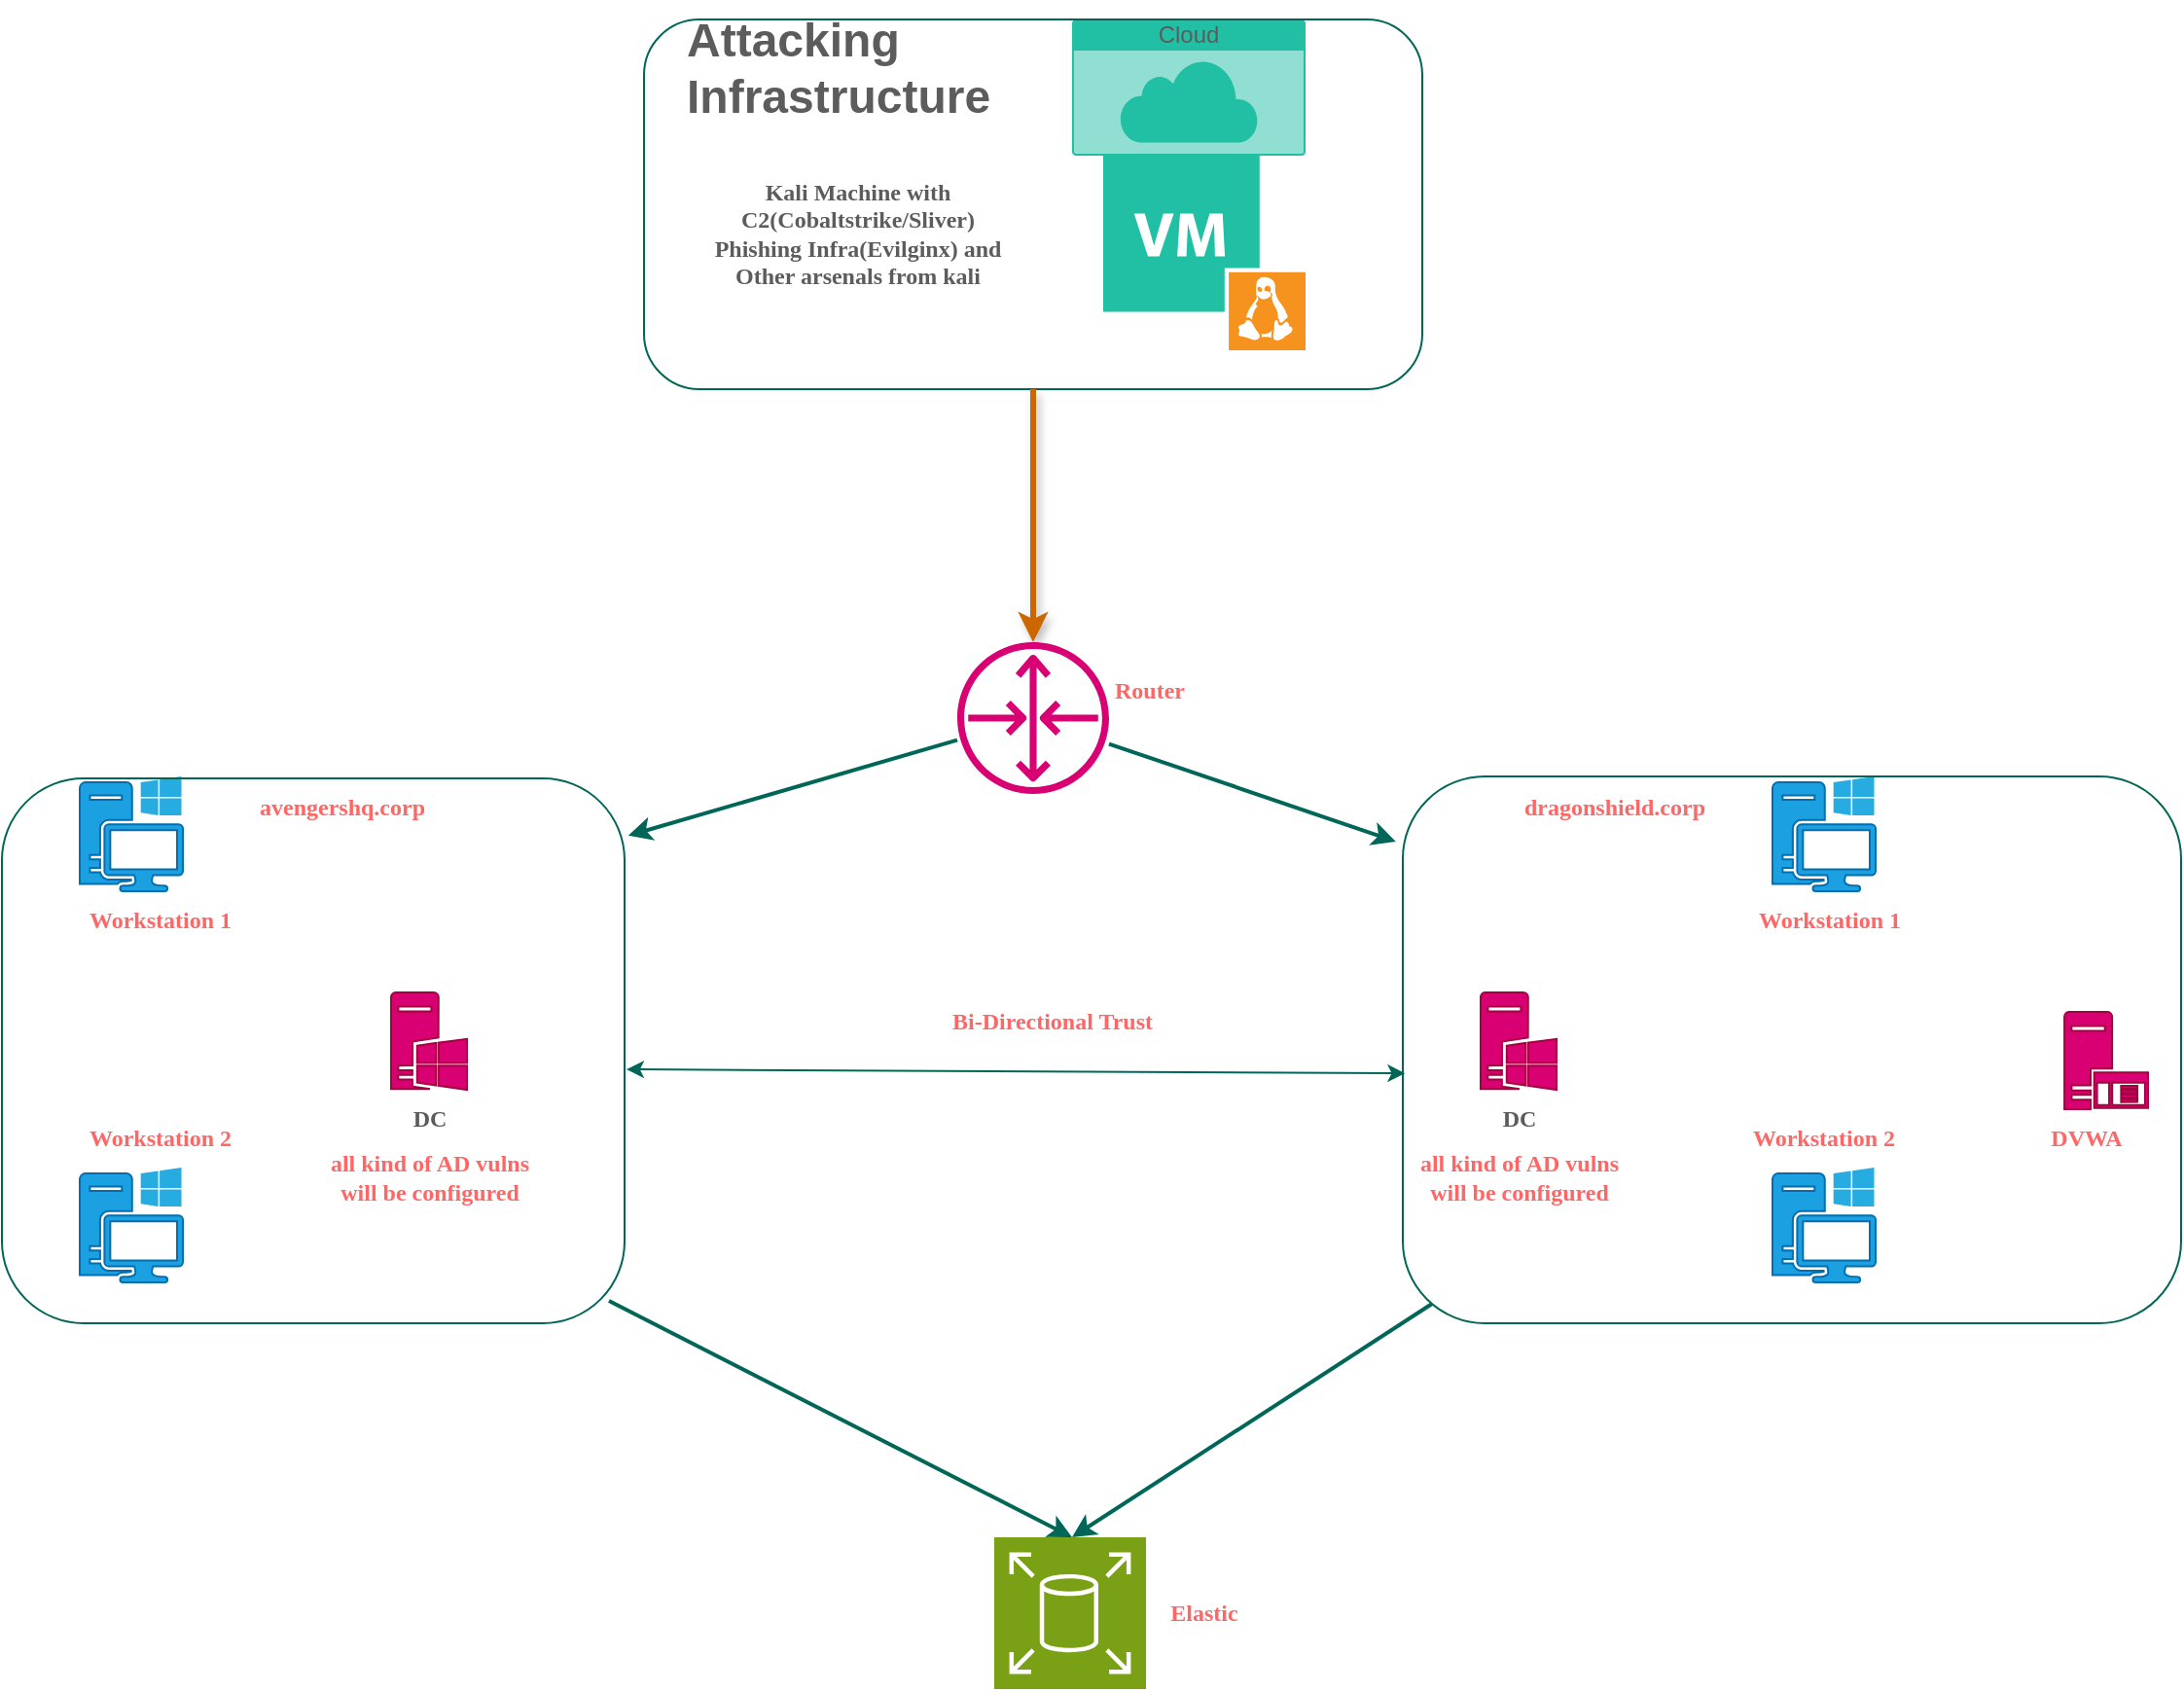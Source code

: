 <mxfile version="26.1.0">
  <diagram name="Page-1" id="hIMzLQnpSyQS0QaI6Of-">
    <mxGraphModel dx="1834" dy="819" grid="1" gridSize="10" guides="1" tooltips="1" connect="1" arrows="1" fold="1" page="0" pageScale="1" pageWidth="850" pageHeight="1400" math="0" shadow="0">
      <root>
        <mxCell id="0" />
        <mxCell id="1" parent="0" />
        <mxCell id="_PqFZ1HzRURmT83oFa9N-1" value="" style="shadow=0;dashed=0;html=1;strokeColor=none;fillColor=#21C0A5;labelPosition=center;verticalLabelPosition=bottom;verticalAlign=top;align=center;outlineConnect=0;shape=mxgraph.veeam.vm_linux;labelBackgroundColor=none;fontColor=#5C5C5C;rounded=1;" parent="1" vertex="1">
          <mxGeometry x="446" y="80" width="104" height="100" as="geometry" />
        </mxCell>
        <mxCell id="_PqFZ1HzRURmT83oFa9N-2" value="Cloud" style="html=1;whiteSpace=wrap;strokeColor=none;fillColor=#21C0A5;labelPosition=center;verticalLabelPosition=middle;verticalAlign=top;align=center;fontSize=12;outlineConnect=0;spacingTop=-6;fontColor=#5C5C5C;sketch=0;shape=mxgraph.sitemap.cloud;labelBackgroundColor=none;rounded=1;" parent="1" vertex="1">
          <mxGeometry x="430" y="10" width="120" height="70" as="geometry" />
        </mxCell>
        <mxCell id="_PqFZ1HzRURmT83oFa9N-3" value="" style="rounded=1;whiteSpace=wrap;html=1;fillColor=none;strokeColor=#006658;labelBackgroundColor=none;fontColor=#5C5C5C;" parent="1" vertex="1">
          <mxGeometry x="210" y="10" width="400" height="190" as="geometry" />
        </mxCell>
        <mxCell id="_PqFZ1HzRURmT83oFa9N-4" value="&lt;h1 style=&quot;margin-top: 0px;&quot;&gt;Attacking&lt;br&gt;Infrastructure&lt;/h1&gt;" style="text;html=1;whiteSpace=wrap;overflow=hidden;rounded=1;fontColor=#5C5C5C;labelBackgroundColor=none;" parent="1" vertex="1">
          <mxGeometry x="230" width="180" height="120" as="geometry" />
        </mxCell>
        <mxCell id="_PqFZ1HzRURmT83oFa9N-5" value="&lt;font face=&quot;Verdana&quot;&gt;&lt;b&gt;Kali Machine with&lt;br&gt;C2(Cobaltstrike/Sliver)&lt;br&gt;Phishing Infra(Evilginx) and&lt;br&gt;Other arsenals from kali&lt;/b&gt;&lt;/font&gt;" style="text;html=1;align=center;verticalAlign=middle;whiteSpace=wrap;rounded=1;labelBackgroundColor=none;fontColor=#5C5C5C;" parent="1" vertex="1">
          <mxGeometry x="240" y="80" width="160" height="80" as="geometry" />
        </mxCell>
        <mxCell id="_PqFZ1HzRURmT83oFa9N-6" value="" style="endArrow=classic;html=1;rounded=1;strokeColor=#CC6600;fontColor=#5C5C5C;fillColor=#21C0A5;exitX=0.5;exitY=1;exitDx=0;exitDy=0;curved=0;strokeWidth=3;shadow=1;" parent="1" source="_PqFZ1HzRURmT83oFa9N-3" edge="1">
          <mxGeometry width="50" height="50" relative="1" as="geometry">
            <mxPoint x="400" y="450" as="sourcePoint" />
            <mxPoint x="410" y="330" as="targetPoint" />
          </mxGeometry>
        </mxCell>
        <mxCell id="_PqFZ1HzRURmT83oFa9N-7" value="" style="sketch=0;outlineConnect=0;fontColor=#ffffff;fillColor=#d80073;strokeColor=#A50040;dashed=0;verticalLabelPosition=bottom;verticalAlign=top;align=center;html=1;fontSize=12;fontStyle=0;aspect=fixed;pointerEvents=1;shape=mxgraph.aws4.router;rounded=1;" parent="1" vertex="1">
          <mxGeometry x="371" y="330" width="78" height="78" as="geometry" />
        </mxCell>
        <mxCell id="_PqFZ1HzRURmT83oFa9N-9" value="" style="sketch=0;aspect=fixed;pointerEvents=1;shadow=0;dashed=0;html=1;strokeColor=#A50040;labelPosition=center;verticalLabelPosition=bottom;verticalAlign=top;align=center;fillColor=#d80073;shape=mxgraph.mscae.enterprise.windows_server;rounded=1;fontColor=#ffffff;" parent="1" vertex="1">
          <mxGeometry x="80" y="510" width="39" height="50" as="geometry" />
        </mxCell>
        <mxCell id="_PqFZ1HzRURmT83oFa9N-10" value="" style="sketch=0;aspect=fixed;pointerEvents=1;shadow=0;dashed=0;html=1;strokeColor=#A50040;labelPosition=center;verticalLabelPosition=bottom;verticalAlign=top;align=center;fillColor=#d80073;shape=mxgraph.mscae.enterprise.windows_server;rounded=1;fontColor=#ffffff;" parent="1" vertex="1">
          <mxGeometry x="640" y="510" width="39" height="50" as="geometry" />
        </mxCell>
        <mxCell id="_PqFZ1HzRURmT83oFa9N-11" value="" style="sketch=0;pointerEvents=1;shadow=0;dashed=0;html=1;strokeColor=#006EAF;fillColor=#1ba1e2;labelPosition=center;verticalLabelPosition=bottom;verticalAlign=top;outlineConnect=0;align=center;shape=mxgraph.office.devices.workstation_pc;rounded=1;fontColor=#ffffff;" parent="1" vertex="1">
          <mxGeometry x="-80" y="600" width="53" height="59" as="geometry" />
        </mxCell>
        <mxCell id="_PqFZ1HzRURmT83oFa9N-12" value="" style="sketch=0;pointerEvents=1;shadow=0;dashed=0;html=1;strokeColor=#006EAF;fillColor=#1ba1e2;labelPosition=center;verticalLabelPosition=bottom;verticalAlign=top;outlineConnect=0;align=center;shape=mxgraph.office.devices.workstation_pc;rounded=1;fontColor=#ffffff;" parent="1" vertex="1">
          <mxGeometry x="-80" y="399" width="53" height="59" as="geometry" />
        </mxCell>
        <mxCell id="_PqFZ1HzRURmT83oFa9N-13" value="" style="sketch=0;pointerEvents=1;shadow=0;dashed=0;html=1;strokeColor=#006EAF;fillColor=#1ba1e2;labelPosition=center;verticalLabelPosition=bottom;verticalAlign=top;outlineConnect=0;align=center;shape=mxgraph.office.devices.workstation_pc;rounded=1;fontColor=#ffffff;" parent="1" vertex="1">
          <mxGeometry x="790" y="399" width="53" height="59" as="geometry" />
        </mxCell>
        <mxCell id="_PqFZ1HzRURmT83oFa9N-14" value="" style="sketch=0;pointerEvents=1;shadow=0;dashed=0;html=1;strokeColor=#006EAF;fillColor=#1ba1e2;labelPosition=center;verticalLabelPosition=bottom;verticalAlign=top;outlineConnect=0;align=center;shape=mxgraph.office.devices.workstation_pc;rounded=1;fontColor=#ffffff;" parent="1" vertex="1">
          <mxGeometry x="790" y="600" width="53" height="59" as="geometry" />
        </mxCell>
        <mxCell id="_PqFZ1HzRURmT83oFa9N-15" value="" style="rounded=1;whiteSpace=wrap;html=1;strokeColor=#006658;fontColor=#5C5C5C;fillColor=none;" parent="1" vertex="1">
          <mxGeometry x="-120" y="400" width="320" height="280" as="geometry" />
        </mxCell>
        <mxCell id="_PqFZ1HzRURmT83oFa9N-16" value="" style="rounded=1;whiteSpace=wrap;html=1;strokeColor=#006658;fontColor=#5C5C5C;fillColor=none;" parent="1" vertex="1">
          <mxGeometry x="600" y="399" width="400" height="281" as="geometry" />
        </mxCell>
        <mxCell id="_PqFZ1HzRURmT83oFa9N-17" value="&lt;font&gt;avengershq.corp&lt;/font&gt;" style="text;html=1;align=center;verticalAlign=middle;whiteSpace=wrap;rounded=0;fontColor=#FF6666;fontStyle=1;fontFamily=Verdana;" parent="1" vertex="1">
          <mxGeometry x="20" y="400" width="70" height="30" as="geometry" />
        </mxCell>
        <mxCell id="_PqFZ1HzRURmT83oFa9N-18" value="&lt;font face=&quot;Verdana&quot;&gt;dragonshield.corp&lt;/font&gt;" style="text;html=1;align=center;verticalAlign=middle;whiteSpace=wrap;rounded=0;fontColor=#FF6666;fontStyle=1" parent="1" vertex="1">
          <mxGeometry x="679" y="400" width="60" height="30" as="geometry" />
        </mxCell>
        <mxCell id="_PqFZ1HzRURmT83oFa9N-19" value="&lt;font face=&quot;Verdana&quot;&gt;DC&lt;/font&gt;" style="text;html=1;align=center;verticalAlign=middle;whiteSpace=wrap;rounded=0;fontColor=#5C5C5C;fontStyle=1" parent="1" vertex="1">
          <mxGeometry x="69.5" y="560" width="60" height="30" as="geometry" />
        </mxCell>
        <mxCell id="_PqFZ1HzRURmT83oFa9N-20" value="&lt;font face=&quot;Verdana&quot;&gt;DC&lt;/font&gt;" style="text;html=1;align=center;verticalAlign=middle;whiteSpace=wrap;rounded=0;fontColor=#5C5C5C;fontStyle=1" parent="1" vertex="1">
          <mxGeometry x="629.5" y="560" width="60" height="30" as="geometry" />
        </mxCell>
        <mxCell id="_PqFZ1HzRURmT83oFa9N-22" value="" style="endArrow=classic;startArrow=classic;html=1;rounded=1;strokeColor=#006658;fontColor=#5C5C5C;fillColor=#21C0A5;exitX=1.003;exitY=0.534;exitDx=0;exitDy=0;exitPerimeter=0;entryX=0.003;entryY=0.543;entryDx=0;entryDy=0;entryPerimeter=0;" parent="1" source="_PqFZ1HzRURmT83oFa9N-15" target="_PqFZ1HzRURmT83oFa9N-16" edge="1">
          <mxGeometry width="50" height="50" relative="1" as="geometry">
            <mxPoint x="370" y="600" as="sourcePoint" />
            <mxPoint x="420" y="550" as="targetPoint" />
          </mxGeometry>
        </mxCell>
        <mxCell id="_PqFZ1HzRURmT83oFa9N-23" value="&lt;font style=&quot;color: rgb(255, 102, 102);&quot; face=&quot;Verdana&quot;&gt;&lt;b&gt;Bi-Directional Trust&lt;/b&gt;&lt;/font&gt;" style="text;html=1;align=center;verticalAlign=middle;whiteSpace=wrap;rounded=0;fontColor=#5C5C5C;" parent="1" vertex="1">
          <mxGeometry x="360" y="510" width="120" height="30" as="geometry" />
        </mxCell>
        <mxCell id="_PqFZ1HzRURmT83oFa9N-25" value="" style="endArrow=classic;html=1;rounded=0;strokeColor=#006658;fontColor=#5C5C5C;fillColor=#21C0A5;entryX=-0.009;entryY=0.119;entryDx=0;entryDy=0;entryPerimeter=0;curved=1;strokeWidth=2;" parent="1" source="_PqFZ1HzRURmT83oFa9N-7" target="_PqFZ1HzRURmT83oFa9N-16" edge="1">
          <mxGeometry width="50" height="50" relative="1" as="geometry">
            <mxPoint x="370" y="520" as="sourcePoint" />
            <mxPoint x="420" y="470" as="targetPoint" />
          </mxGeometry>
        </mxCell>
        <mxCell id="_PqFZ1HzRURmT83oFa9N-26" value="" style="endArrow=classic;html=1;rounded=0;strokeColor=#006658;fontColor=#5C5C5C;fillColor=#21C0A5;entryX=1.006;entryY=0.105;entryDx=0;entryDy=0;entryPerimeter=0;curved=1;strokeWidth=2;" parent="1" source="_PqFZ1HzRURmT83oFa9N-7" target="_PqFZ1HzRURmT83oFa9N-15" edge="1">
          <mxGeometry width="50" height="50" relative="1" as="geometry">
            <mxPoint x="369" y="390" as="sourcePoint" />
            <mxPoint x="484" y="440" as="targetPoint" />
          </mxGeometry>
        </mxCell>
        <mxCell id="_PqFZ1HzRURmT83oFa9N-27" value="&lt;font style=&quot;color: rgb(255, 102, 102);&quot; face=&quot;Verdana&quot;&gt;&lt;b&gt;Router&lt;/b&gt;&lt;/font&gt;" style="text;html=1;align=center;verticalAlign=middle;whiteSpace=wrap;rounded=0;fontColor=#5C5C5C;" parent="1" vertex="1">
          <mxGeometry x="410" y="340" width="120" height="30" as="geometry" />
        </mxCell>
        <mxCell id="_PqFZ1HzRURmT83oFa9N-29" value="&lt;font face=&quot;Verdana&quot; color=&quot;#ff6666&quot;&gt;&lt;b&gt;all kind of AD vulns will be configured&lt;/b&gt;&lt;/font&gt;" style="text;html=1;align=center;verticalAlign=middle;whiteSpace=wrap;rounded=0;fontColor=#5C5C5C;" parent="1" vertex="1">
          <mxGeometry x="39.5" y="590" width="120" height="30" as="geometry" />
        </mxCell>
        <mxCell id="_PqFZ1HzRURmT83oFa9N-30" value="&lt;font face=&quot;Verdana&quot; color=&quot;#ff6666&quot;&gt;&lt;b&gt;all kind of AD vulns will be configured&lt;/b&gt;&lt;/font&gt;" style="text;html=1;align=center;verticalAlign=middle;whiteSpace=wrap;rounded=0;fontColor=#5C5C5C;" parent="1" vertex="1">
          <mxGeometry x="600" y="590" width="120" height="30" as="geometry" />
        </mxCell>
        <mxCell id="_PqFZ1HzRURmT83oFa9N-31" value="&lt;font&gt;Workstation 1&lt;/font&gt;" style="text;html=1;align=center;verticalAlign=middle;whiteSpace=wrap;rounded=0;fontColor=#FF6666;fontStyle=1;fontFamily=Verdana;" parent="1" vertex="1">
          <mxGeometry x="-88.5" y="458" width="98.5" height="30" as="geometry" />
        </mxCell>
        <mxCell id="_PqFZ1HzRURmT83oFa9N-33" value="&lt;font&gt;Workstation 2&lt;/font&gt;" style="text;html=1;align=center;verticalAlign=middle;whiteSpace=wrap;rounded=0;fontColor=#FF6666;fontStyle=1;fontFamily=Verdana;" parent="1" vertex="1">
          <mxGeometry x="-88.5" y="570" width="98.5" height="30" as="geometry" />
        </mxCell>
        <mxCell id="_PqFZ1HzRURmT83oFa9N-34" value="&lt;font&gt;Workstation 1&lt;/font&gt;" style="text;html=1;align=center;verticalAlign=middle;whiteSpace=wrap;rounded=0;fontColor=#FF6666;fontStyle=1;fontFamily=Verdana;" parent="1" vertex="1">
          <mxGeometry x="770" y="458" width="98.5" height="30" as="geometry" />
        </mxCell>
        <mxCell id="_PqFZ1HzRURmT83oFa9N-35" value="&lt;font&gt;Workstation 2&lt;/font&gt;" style="text;html=1;align=center;verticalAlign=middle;whiteSpace=wrap;rounded=0;fontColor=#FF6666;fontStyle=1;fontFamily=Verdana;" parent="1" vertex="1">
          <mxGeometry x="767.25" y="570" width="98.5" height="30" as="geometry" />
        </mxCell>
        <mxCell id="_PqFZ1HzRURmT83oFa9N-36" value="" style="sketch=0;aspect=fixed;pointerEvents=1;shadow=0;dashed=0;html=1;strokeColor=#A50040;labelPosition=center;verticalLabelPosition=bottom;verticalAlign=top;align=center;fillColor=#d80073;shape=mxgraph.mscae.enterprise.application_server;rounded=1;fontColor=#ffffff;" parent="1" vertex="1">
          <mxGeometry x="940" y="520" width="43" height="50" as="geometry" />
        </mxCell>
        <mxCell id="_PqFZ1HzRURmT83oFa9N-37" value="&lt;font&gt;DVWA&lt;/font&gt;" style="text;html=1;align=center;verticalAlign=middle;whiteSpace=wrap;rounded=0;fontColor=#FF6666;fontStyle=1;fontFamily=Verdana;" parent="1" vertex="1">
          <mxGeometry x="901.5" y="570" width="98.5" height="30" as="geometry" />
        </mxCell>
        <mxCell id="_PqFZ1HzRURmT83oFa9N-38" value="" style="endArrow=classic;html=1;rounded=0;strokeColor=#006658;fontColor=#5C5C5C;fillColor=#21C0A5;curved=1;strokeWidth=2;" parent="1" edge="1">
          <mxGeometry width="50" height="50" relative="1" as="geometry">
            <mxPoint x="615" y="670" as="sourcePoint" />
            <mxPoint x="430" y="790" as="targetPoint" />
          </mxGeometry>
        </mxCell>
        <mxCell id="_PqFZ1HzRURmT83oFa9N-39" value="" style="endArrow=classic;html=1;rounded=0;strokeColor=#006658;fontColor=#5C5C5C;fillColor=#21C0A5;curved=1;strokeWidth=2;exitX=0.975;exitY=0.959;exitDx=0;exitDy=0;exitPerimeter=0;" parent="1" source="_PqFZ1HzRURmT83oFa9N-15" edge="1">
          <mxGeometry width="50" height="50" relative="1" as="geometry">
            <mxPoint x="625" y="680" as="sourcePoint" />
            <mxPoint x="430" y="790" as="targetPoint" />
          </mxGeometry>
        </mxCell>
        <mxCell id="_PqFZ1HzRURmT83oFa9N-40" value="" style="sketch=0;points=[[0,0,0],[0.25,0,0],[0.5,0,0],[0.75,0,0],[1,0,0],[0,1,0],[0.25,1,0],[0.5,1,0],[0.75,1,0],[1,1,0],[0,0.25,0],[0,0.5,0],[0,0.75,0],[1,0.25,0],[1,0.5,0],[1,0.75,0]];outlineConnect=0;fontColor=#232F3E;fillColor=#7AA116;strokeColor=#ffffff;dashed=0;verticalLabelPosition=bottom;verticalAlign=top;align=center;html=1;fontSize=12;fontStyle=0;aspect=fixed;shape=mxgraph.aws4.resourceIcon;resIcon=mxgraph.aws4.elastic_block_store;rounded=1;" parent="1" vertex="1">
          <mxGeometry x="390" y="790" width="78" height="78" as="geometry" />
        </mxCell>
        <mxCell id="G2rxZPcfdrlcwnSySgxY-2" value="&lt;font style=&quot;color: rgb(255, 102, 102);&quot; face=&quot;Verdana&quot;&gt;&lt;b&gt;Elastic&lt;/b&gt;&lt;/font&gt;" style="text;html=1;align=center;verticalAlign=middle;whiteSpace=wrap;rounded=0;fontColor=#5C5C5C;" vertex="1" parent="1">
          <mxGeometry x="438" y="814" width="120" height="30" as="geometry" />
        </mxCell>
      </root>
    </mxGraphModel>
  </diagram>
</mxfile>
